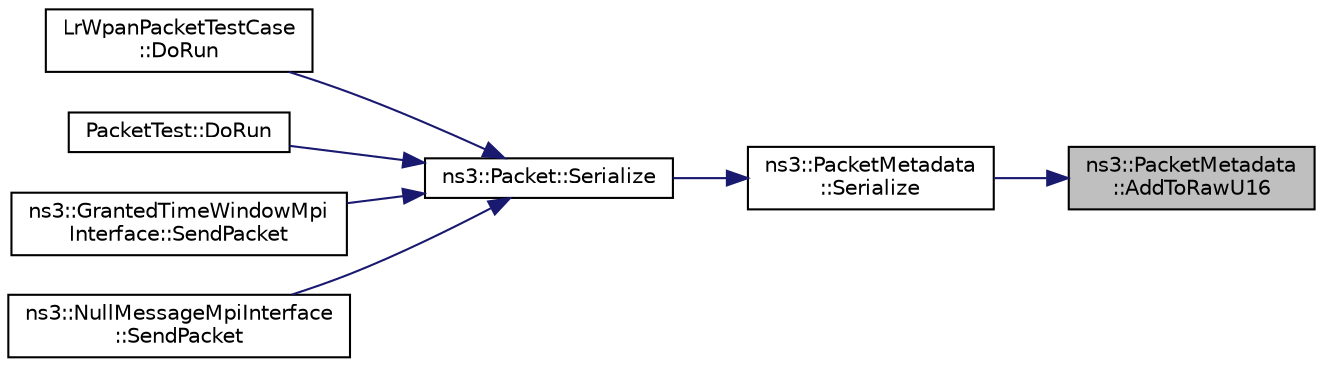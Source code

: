 digraph "ns3::PacketMetadata::AddToRawU16"
{
 // LATEX_PDF_SIZE
  edge [fontname="Helvetica",fontsize="10",labelfontname="Helvetica",labelfontsize="10"];
  node [fontname="Helvetica",fontsize="10",shape=record];
  rankdir="RL";
  Node1 [label="ns3::PacketMetadata\l::AddToRawU16",height=0.2,width=0.4,color="black", fillcolor="grey75", style="filled", fontcolor="black",tooltip="Helper for the raw serialization."];
  Node1 -> Node2 [dir="back",color="midnightblue",fontsize="10",style="solid",fontname="Helvetica"];
  Node2 [label="ns3::PacketMetadata\l::Serialize",height=0.2,width=0.4,color="black", fillcolor="white", style="filled",URL="$classns3_1_1_packet_metadata.html#ac93f6f29974be2f6f27521e92461d128",tooltip="Serialization to raw uint8_t*."];
  Node2 -> Node3 [dir="back",color="midnightblue",fontsize="10",style="solid",fontname="Helvetica"];
  Node3 [label="ns3::Packet::Serialize",height=0.2,width=0.4,color="black", fillcolor="white", style="filled",URL="$classns3_1_1_packet.html#a9cd43075e83f695f6d64cf78407d6eb0",tooltip="Serialize a packet, tags, and metadata into a byte buffer."];
  Node3 -> Node4 [dir="back",color="midnightblue",fontsize="10",style="solid",fontname="Helvetica"];
  Node4 [label="LrWpanPacketTestCase\l::DoRun",height=0.2,width=0.4,color="black", fillcolor="white", style="filled",URL="$class_lr_wpan_packet_test_case.html#ae85f64d48a71983a4a43f49e5571546a",tooltip="Implementation to actually run this TestCase."];
  Node3 -> Node5 [dir="back",color="midnightblue",fontsize="10",style="solid",fontname="Helvetica"];
  Node5 [label="PacketTest::DoRun",height=0.2,width=0.4,color="black", fillcolor="white", style="filled",URL="$class_packet_test.html#a2f4d69aa1b21616ea14efd54fee55da2",tooltip="Implementation to actually run this TestCase."];
  Node3 -> Node6 [dir="back",color="midnightblue",fontsize="10",style="solid",fontname="Helvetica"];
  Node6 [label="ns3::GrantedTimeWindowMpi\lInterface::SendPacket",height=0.2,width=0.4,color="black", fillcolor="white", style="filled",URL="$classns3_1_1_granted_time_window_mpi_interface.html#ac3b6bb4ae10c6e49001d664871b201c6",tooltip="Send a packet to a remote node."];
  Node3 -> Node7 [dir="back",color="midnightblue",fontsize="10",style="solid",fontname="Helvetica"];
  Node7 [label="ns3::NullMessageMpiInterface\l::SendPacket",height=0.2,width=0.4,color="black", fillcolor="white", style="filled",URL="$classns3_1_1_null_message_mpi_interface.html#a5bef503661f681b69f0c69abda3ed25a",tooltip="Send a packet to a remote node."];
}
